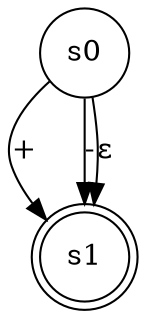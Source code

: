 digraph "NFA 1" {
	graph [dpi=300]
	s0 [label=s0 shape=circle]
	s1 [label=s1 shape=doublecircle]
	s0 -> s1 [label="+"]
	s0 -> s1 [label="-"]
	s0 -> s1 [label="ε"]
}
